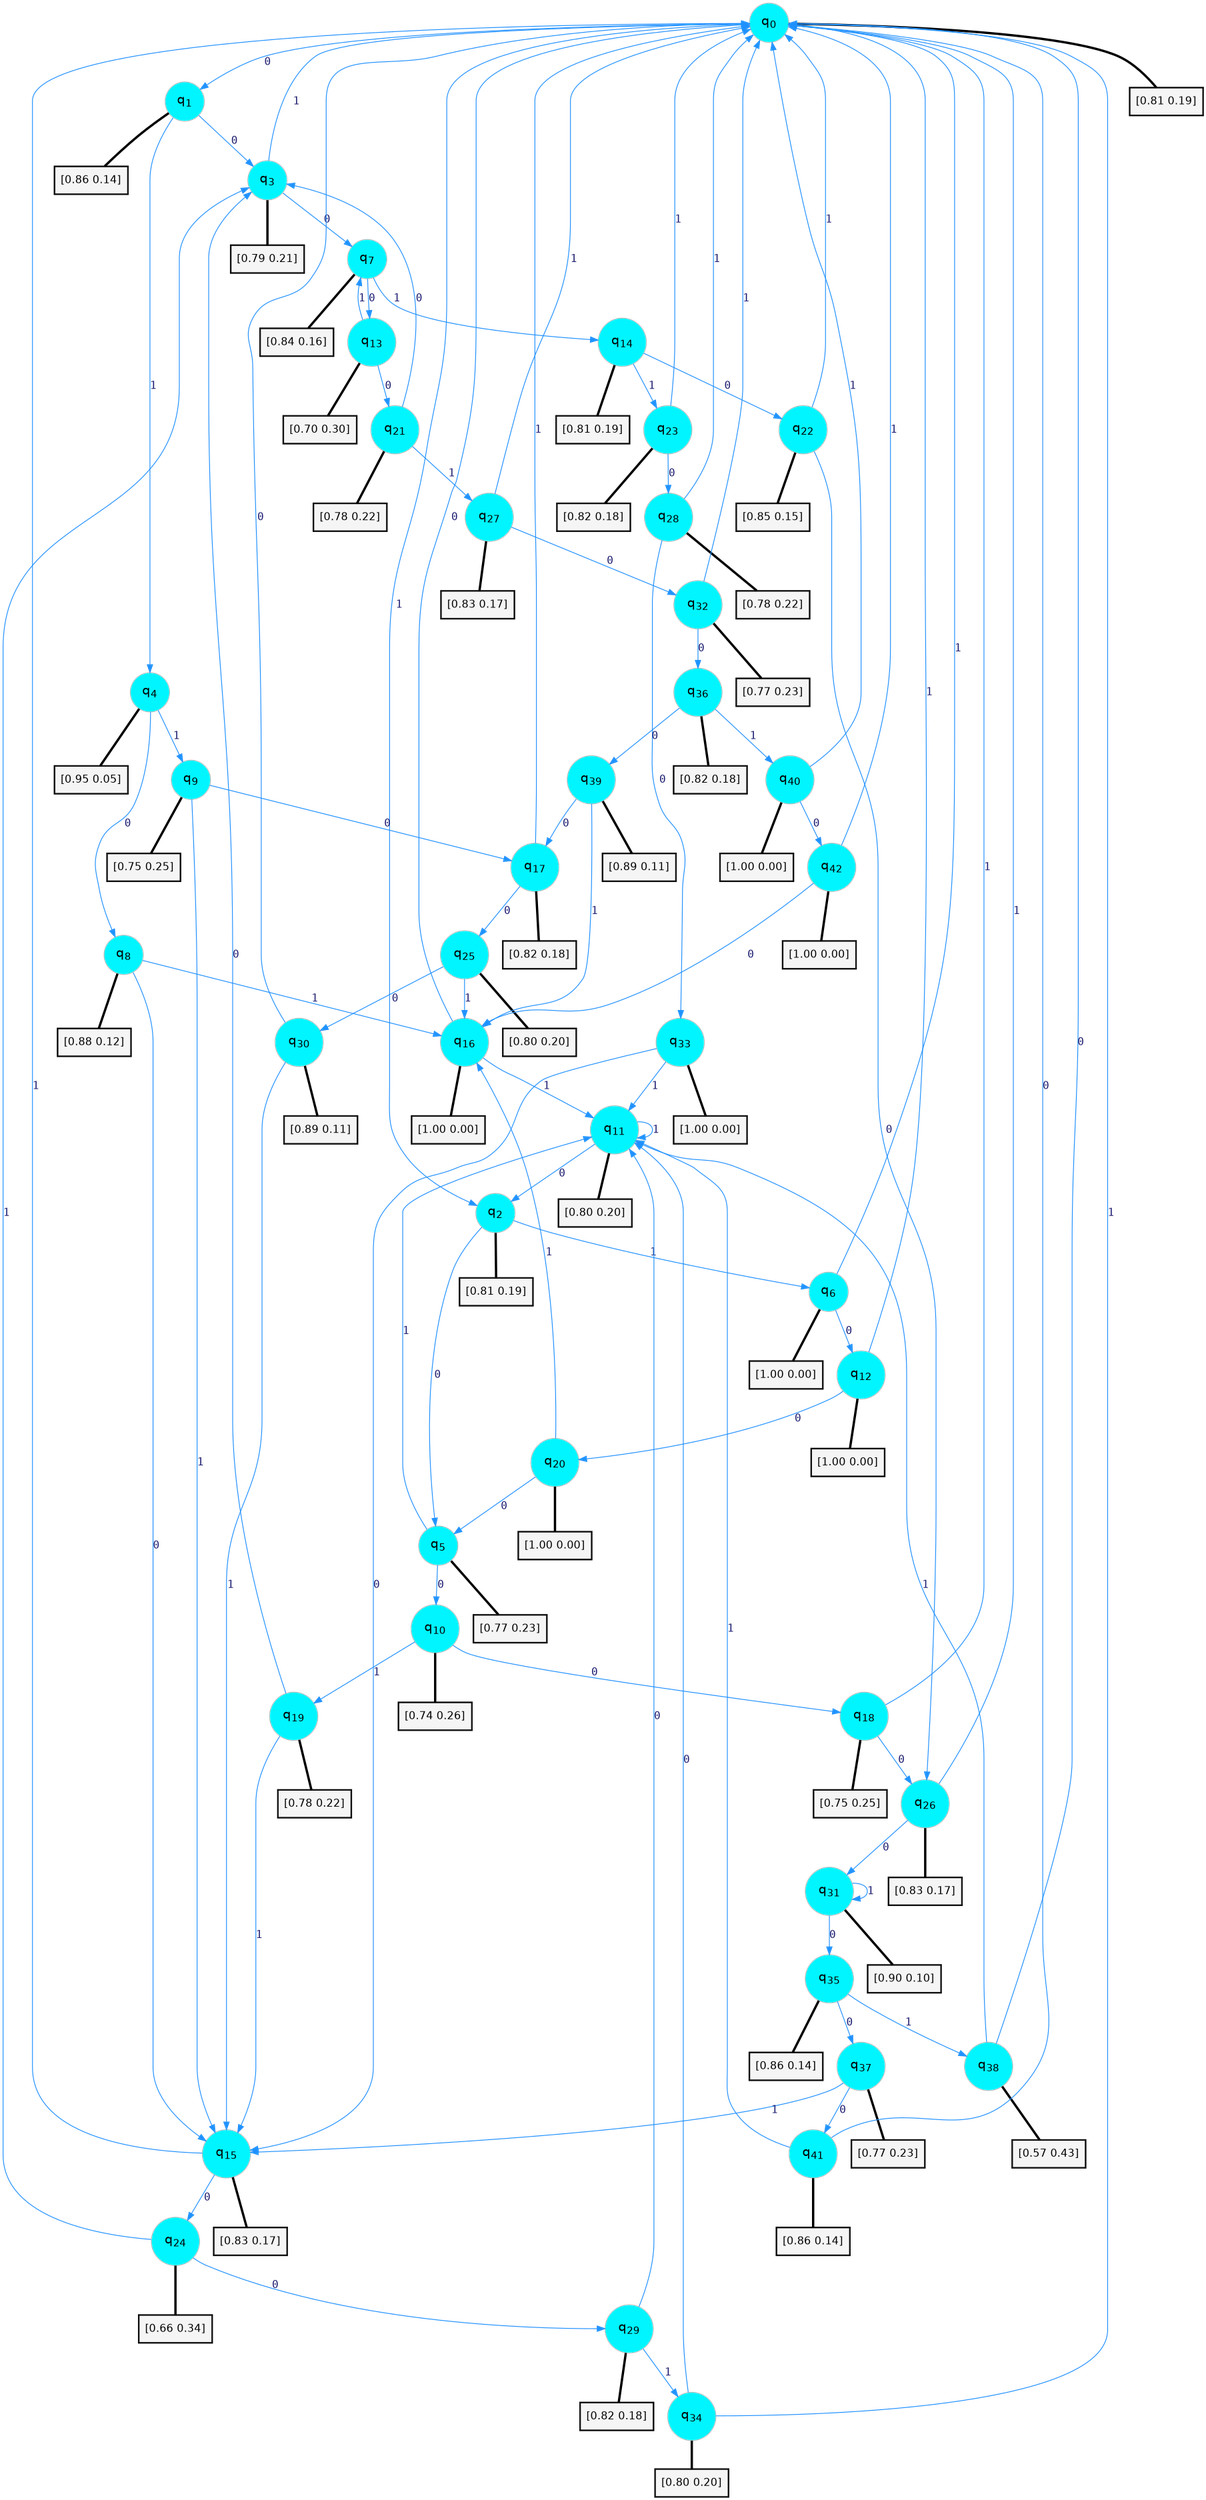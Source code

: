 digraph G {
graph [
bgcolor=transparent, dpi=300, rankdir=TD, size="40,25"];
node [
color=gray, fillcolor=turquoise1, fontcolor=black, fontname=Helvetica, fontsize=16, fontweight=bold, shape=circle, style=filled];
edge [
arrowsize=1, color=dodgerblue1, fontcolor=midnightblue, fontname=courier, fontweight=bold, penwidth=1, style=solid, weight=20];
0[label=<q<SUB>0</SUB>>];
1[label=<q<SUB>1</SUB>>];
2[label=<q<SUB>2</SUB>>];
3[label=<q<SUB>3</SUB>>];
4[label=<q<SUB>4</SUB>>];
5[label=<q<SUB>5</SUB>>];
6[label=<q<SUB>6</SUB>>];
7[label=<q<SUB>7</SUB>>];
8[label=<q<SUB>8</SUB>>];
9[label=<q<SUB>9</SUB>>];
10[label=<q<SUB>10</SUB>>];
11[label=<q<SUB>11</SUB>>];
12[label=<q<SUB>12</SUB>>];
13[label=<q<SUB>13</SUB>>];
14[label=<q<SUB>14</SUB>>];
15[label=<q<SUB>15</SUB>>];
16[label=<q<SUB>16</SUB>>];
17[label=<q<SUB>17</SUB>>];
18[label=<q<SUB>18</SUB>>];
19[label=<q<SUB>19</SUB>>];
20[label=<q<SUB>20</SUB>>];
21[label=<q<SUB>21</SUB>>];
22[label=<q<SUB>22</SUB>>];
23[label=<q<SUB>23</SUB>>];
24[label=<q<SUB>24</SUB>>];
25[label=<q<SUB>25</SUB>>];
26[label=<q<SUB>26</SUB>>];
27[label=<q<SUB>27</SUB>>];
28[label=<q<SUB>28</SUB>>];
29[label=<q<SUB>29</SUB>>];
30[label=<q<SUB>30</SUB>>];
31[label=<q<SUB>31</SUB>>];
32[label=<q<SUB>32</SUB>>];
33[label=<q<SUB>33</SUB>>];
34[label=<q<SUB>34</SUB>>];
35[label=<q<SUB>35</SUB>>];
36[label=<q<SUB>36</SUB>>];
37[label=<q<SUB>37</SUB>>];
38[label=<q<SUB>38</SUB>>];
39[label=<q<SUB>39</SUB>>];
40[label=<q<SUB>40</SUB>>];
41[label=<q<SUB>41</SUB>>];
42[label=<q<SUB>42</SUB>>];
43[label="[0.81 0.19]", shape=box,fontcolor=black, fontname=Helvetica, fontsize=14, penwidth=2, fillcolor=whitesmoke,color=black];
44[label="[0.86 0.14]", shape=box,fontcolor=black, fontname=Helvetica, fontsize=14, penwidth=2, fillcolor=whitesmoke,color=black];
45[label="[0.81 0.19]", shape=box,fontcolor=black, fontname=Helvetica, fontsize=14, penwidth=2, fillcolor=whitesmoke,color=black];
46[label="[0.79 0.21]", shape=box,fontcolor=black, fontname=Helvetica, fontsize=14, penwidth=2, fillcolor=whitesmoke,color=black];
47[label="[0.95 0.05]", shape=box,fontcolor=black, fontname=Helvetica, fontsize=14, penwidth=2, fillcolor=whitesmoke,color=black];
48[label="[0.77 0.23]", shape=box,fontcolor=black, fontname=Helvetica, fontsize=14, penwidth=2, fillcolor=whitesmoke,color=black];
49[label="[1.00 0.00]", shape=box,fontcolor=black, fontname=Helvetica, fontsize=14, penwidth=2, fillcolor=whitesmoke,color=black];
50[label="[0.84 0.16]", shape=box,fontcolor=black, fontname=Helvetica, fontsize=14, penwidth=2, fillcolor=whitesmoke,color=black];
51[label="[0.88 0.12]", shape=box,fontcolor=black, fontname=Helvetica, fontsize=14, penwidth=2, fillcolor=whitesmoke,color=black];
52[label="[0.75 0.25]", shape=box,fontcolor=black, fontname=Helvetica, fontsize=14, penwidth=2, fillcolor=whitesmoke,color=black];
53[label="[0.74 0.26]", shape=box,fontcolor=black, fontname=Helvetica, fontsize=14, penwidth=2, fillcolor=whitesmoke,color=black];
54[label="[0.80 0.20]", shape=box,fontcolor=black, fontname=Helvetica, fontsize=14, penwidth=2, fillcolor=whitesmoke,color=black];
55[label="[1.00 0.00]", shape=box,fontcolor=black, fontname=Helvetica, fontsize=14, penwidth=2, fillcolor=whitesmoke,color=black];
56[label="[0.70 0.30]", shape=box,fontcolor=black, fontname=Helvetica, fontsize=14, penwidth=2, fillcolor=whitesmoke,color=black];
57[label="[0.81 0.19]", shape=box,fontcolor=black, fontname=Helvetica, fontsize=14, penwidth=2, fillcolor=whitesmoke,color=black];
58[label="[0.83 0.17]", shape=box,fontcolor=black, fontname=Helvetica, fontsize=14, penwidth=2, fillcolor=whitesmoke,color=black];
59[label="[1.00 0.00]", shape=box,fontcolor=black, fontname=Helvetica, fontsize=14, penwidth=2, fillcolor=whitesmoke,color=black];
60[label="[0.82 0.18]", shape=box,fontcolor=black, fontname=Helvetica, fontsize=14, penwidth=2, fillcolor=whitesmoke,color=black];
61[label="[0.75 0.25]", shape=box,fontcolor=black, fontname=Helvetica, fontsize=14, penwidth=2, fillcolor=whitesmoke,color=black];
62[label="[0.78 0.22]", shape=box,fontcolor=black, fontname=Helvetica, fontsize=14, penwidth=2, fillcolor=whitesmoke,color=black];
63[label="[1.00 0.00]", shape=box,fontcolor=black, fontname=Helvetica, fontsize=14, penwidth=2, fillcolor=whitesmoke,color=black];
64[label="[0.78 0.22]", shape=box,fontcolor=black, fontname=Helvetica, fontsize=14, penwidth=2, fillcolor=whitesmoke,color=black];
65[label="[0.85 0.15]", shape=box,fontcolor=black, fontname=Helvetica, fontsize=14, penwidth=2, fillcolor=whitesmoke,color=black];
66[label="[0.82 0.18]", shape=box,fontcolor=black, fontname=Helvetica, fontsize=14, penwidth=2, fillcolor=whitesmoke,color=black];
67[label="[0.66 0.34]", shape=box,fontcolor=black, fontname=Helvetica, fontsize=14, penwidth=2, fillcolor=whitesmoke,color=black];
68[label="[0.80 0.20]", shape=box,fontcolor=black, fontname=Helvetica, fontsize=14, penwidth=2, fillcolor=whitesmoke,color=black];
69[label="[0.83 0.17]", shape=box,fontcolor=black, fontname=Helvetica, fontsize=14, penwidth=2, fillcolor=whitesmoke,color=black];
70[label="[0.83 0.17]", shape=box,fontcolor=black, fontname=Helvetica, fontsize=14, penwidth=2, fillcolor=whitesmoke,color=black];
71[label="[0.78 0.22]", shape=box,fontcolor=black, fontname=Helvetica, fontsize=14, penwidth=2, fillcolor=whitesmoke,color=black];
72[label="[0.82 0.18]", shape=box,fontcolor=black, fontname=Helvetica, fontsize=14, penwidth=2, fillcolor=whitesmoke,color=black];
73[label="[0.89 0.11]", shape=box,fontcolor=black, fontname=Helvetica, fontsize=14, penwidth=2, fillcolor=whitesmoke,color=black];
74[label="[0.90 0.10]", shape=box,fontcolor=black, fontname=Helvetica, fontsize=14, penwidth=2, fillcolor=whitesmoke,color=black];
75[label="[0.77 0.23]", shape=box,fontcolor=black, fontname=Helvetica, fontsize=14, penwidth=2, fillcolor=whitesmoke,color=black];
76[label="[1.00 0.00]", shape=box,fontcolor=black, fontname=Helvetica, fontsize=14, penwidth=2, fillcolor=whitesmoke,color=black];
77[label="[0.80 0.20]", shape=box,fontcolor=black, fontname=Helvetica, fontsize=14, penwidth=2, fillcolor=whitesmoke,color=black];
78[label="[0.86 0.14]", shape=box,fontcolor=black, fontname=Helvetica, fontsize=14, penwidth=2, fillcolor=whitesmoke,color=black];
79[label="[0.82 0.18]", shape=box,fontcolor=black, fontname=Helvetica, fontsize=14, penwidth=2, fillcolor=whitesmoke,color=black];
80[label="[0.77 0.23]", shape=box,fontcolor=black, fontname=Helvetica, fontsize=14, penwidth=2, fillcolor=whitesmoke,color=black];
81[label="[0.57 0.43]", shape=box,fontcolor=black, fontname=Helvetica, fontsize=14, penwidth=2, fillcolor=whitesmoke,color=black];
82[label="[0.89 0.11]", shape=box,fontcolor=black, fontname=Helvetica, fontsize=14, penwidth=2, fillcolor=whitesmoke,color=black];
83[label="[1.00 0.00]", shape=box,fontcolor=black, fontname=Helvetica, fontsize=14, penwidth=2, fillcolor=whitesmoke,color=black];
84[label="[0.86 0.14]", shape=box,fontcolor=black, fontname=Helvetica, fontsize=14, penwidth=2, fillcolor=whitesmoke,color=black];
85[label="[1.00 0.00]", shape=box,fontcolor=black, fontname=Helvetica, fontsize=14, penwidth=2, fillcolor=whitesmoke,color=black];
0->1 [label=0];
0->2 [label=1];
0->43 [arrowhead=none, penwidth=3,color=black];
1->3 [label=0];
1->4 [label=1];
1->44 [arrowhead=none, penwidth=3,color=black];
2->5 [label=0];
2->6 [label=1];
2->45 [arrowhead=none, penwidth=3,color=black];
3->7 [label=0];
3->0 [label=1];
3->46 [arrowhead=none, penwidth=3,color=black];
4->8 [label=0];
4->9 [label=1];
4->47 [arrowhead=none, penwidth=3,color=black];
5->10 [label=0];
5->11 [label=1];
5->48 [arrowhead=none, penwidth=3,color=black];
6->12 [label=0];
6->0 [label=1];
6->49 [arrowhead=none, penwidth=3,color=black];
7->13 [label=0];
7->14 [label=1];
7->50 [arrowhead=none, penwidth=3,color=black];
8->15 [label=0];
8->16 [label=1];
8->51 [arrowhead=none, penwidth=3,color=black];
9->17 [label=0];
9->15 [label=1];
9->52 [arrowhead=none, penwidth=3,color=black];
10->18 [label=0];
10->19 [label=1];
10->53 [arrowhead=none, penwidth=3,color=black];
11->2 [label=0];
11->11 [label=1];
11->54 [arrowhead=none, penwidth=3,color=black];
12->20 [label=0];
12->0 [label=1];
12->55 [arrowhead=none, penwidth=3,color=black];
13->21 [label=0];
13->7 [label=1];
13->56 [arrowhead=none, penwidth=3,color=black];
14->22 [label=0];
14->23 [label=1];
14->57 [arrowhead=none, penwidth=3,color=black];
15->24 [label=0];
15->0 [label=1];
15->58 [arrowhead=none, penwidth=3,color=black];
16->0 [label=0];
16->11 [label=1];
16->59 [arrowhead=none, penwidth=3,color=black];
17->25 [label=0];
17->0 [label=1];
17->60 [arrowhead=none, penwidth=3,color=black];
18->26 [label=0];
18->0 [label=1];
18->61 [arrowhead=none, penwidth=3,color=black];
19->3 [label=0];
19->15 [label=1];
19->62 [arrowhead=none, penwidth=3,color=black];
20->5 [label=0];
20->16 [label=1];
20->63 [arrowhead=none, penwidth=3,color=black];
21->3 [label=0];
21->27 [label=1];
21->64 [arrowhead=none, penwidth=3,color=black];
22->26 [label=0];
22->0 [label=1];
22->65 [arrowhead=none, penwidth=3,color=black];
23->28 [label=0];
23->0 [label=1];
23->66 [arrowhead=none, penwidth=3,color=black];
24->29 [label=0];
24->3 [label=1];
24->67 [arrowhead=none, penwidth=3,color=black];
25->30 [label=0];
25->16 [label=1];
25->68 [arrowhead=none, penwidth=3,color=black];
26->31 [label=0];
26->0 [label=1];
26->69 [arrowhead=none, penwidth=3,color=black];
27->32 [label=0];
27->0 [label=1];
27->70 [arrowhead=none, penwidth=3,color=black];
28->33 [label=0];
28->0 [label=1];
28->71 [arrowhead=none, penwidth=3,color=black];
29->11 [label=0];
29->34 [label=1];
29->72 [arrowhead=none, penwidth=3,color=black];
30->0 [label=0];
30->15 [label=1];
30->73 [arrowhead=none, penwidth=3,color=black];
31->35 [label=0];
31->31 [label=1];
31->74 [arrowhead=none, penwidth=3,color=black];
32->36 [label=0];
32->0 [label=1];
32->75 [arrowhead=none, penwidth=3,color=black];
33->15 [label=0];
33->11 [label=1];
33->76 [arrowhead=none, penwidth=3,color=black];
34->11 [label=0];
34->0 [label=1];
34->77 [arrowhead=none, penwidth=3,color=black];
35->37 [label=0];
35->38 [label=1];
35->78 [arrowhead=none, penwidth=3,color=black];
36->39 [label=0];
36->40 [label=1];
36->79 [arrowhead=none, penwidth=3,color=black];
37->41 [label=0];
37->15 [label=1];
37->80 [arrowhead=none, penwidth=3,color=black];
38->0 [label=0];
38->11 [label=1];
38->81 [arrowhead=none, penwidth=3,color=black];
39->17 [label=0];
39->16 [label=1];
39->82 [arrowhead=none, penwidth=3,color=black];
40->42 [label=0];
40->0 [label=1];
40->83 [arrowhead=none, penwidth=3,color=black];
41->0 [label=0];
41->11 [label=1];
41->84 [arrowhead=none, penwidth=3,color=black];
42->16 [label=0];
42->0 [label=1];
42->85 [arrowhead=none, penwidth=3,color=black];
}
